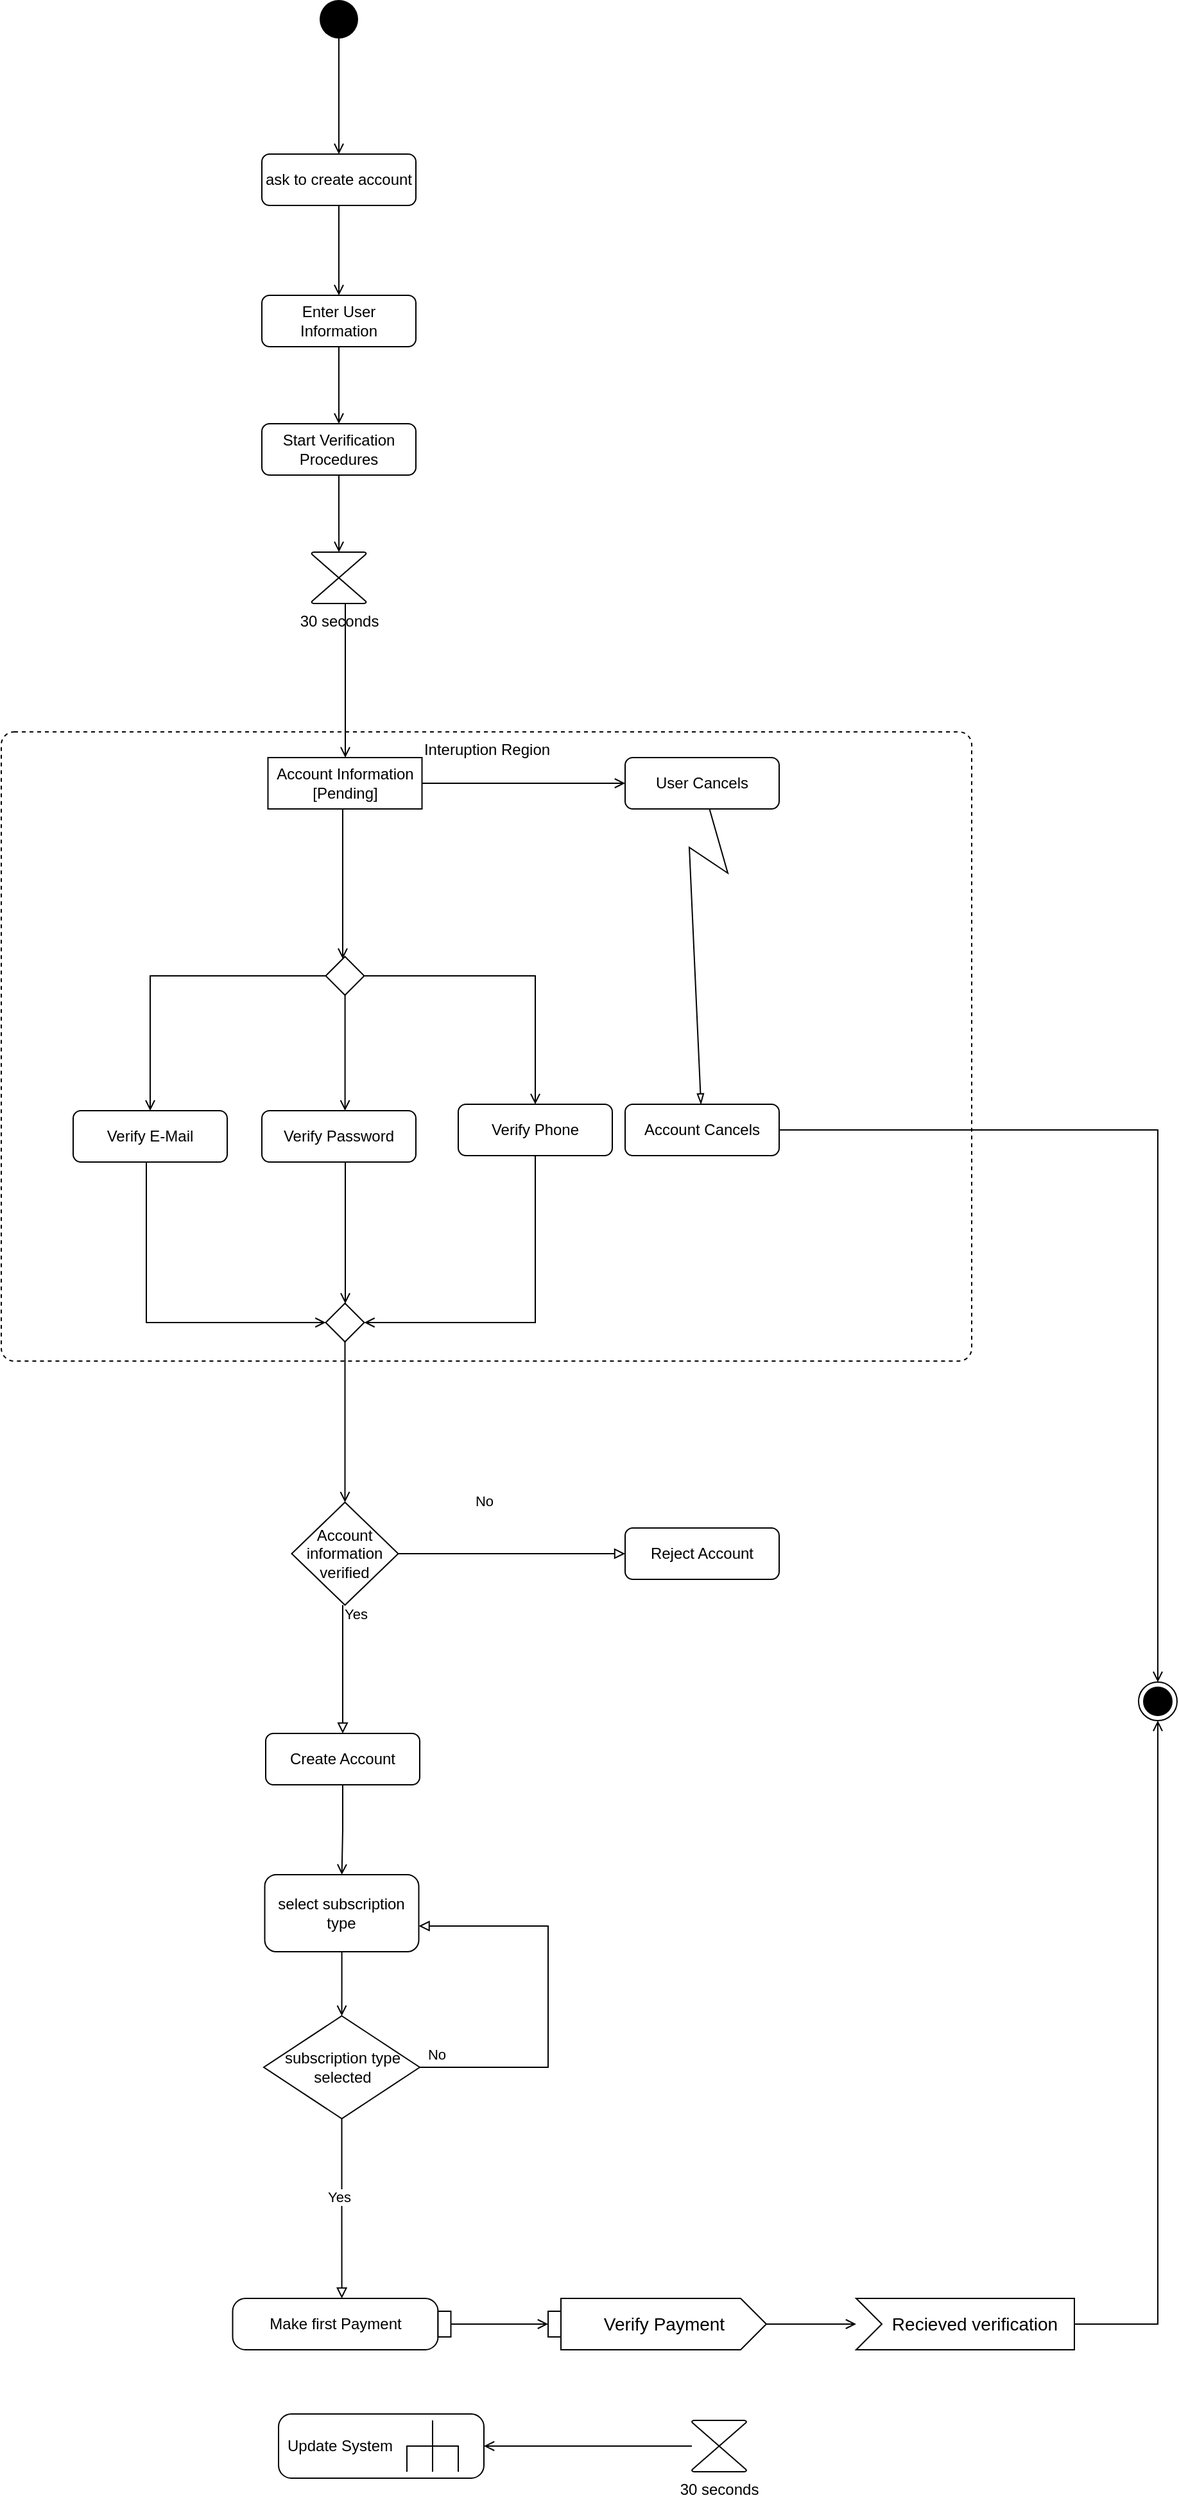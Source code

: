 <mxfile version="20.3.0" type="device"><diagram id="C5RBs43oDa-KdzZeNtuy" name="Page-1"><mxGraphModel dx="1036" dy="1818" grid="1" gridSize="10" guides="1" tooltips="1" connect="1" arrows="1" fold="1" page="1" pageScale="1" pageWidth="827" pageHeight="1169" math="0" shadow="0"><root><mxCell id="WIyWlLk6GJQsqaUBKTNV-0"/><mxCell id="WIyWlLk6GJQsqaUBKTNV-1" parent="WIyWlLk6GJQsqaUBKTNV-0"/><mxCell id="h19XM5_gG8xNwQqYtPG6-4" style="edgeStyle=orthogonalEdgeStyle;rounded=0;orthogonalLoop=1;jettySize=auto;html=1;endArrow=open;endFill=0;" edge="1" parent="WIyWlLk6GJQsqaUBKTNV-1" source="WIyWlLk6GJQsqaUBKTNV-3" target="h19XM5_gG8xNwQqYtPG6-3"><mxGeometry relative="1" as="geometry"/></mxCell><mxCell id="WIyWlLk6GJQsqaUBKTNV-3" value="ask to create account" style="rounded=1;whiteSpace=wrap;html=1;fontSize=12;glass=0;strokeWidth=1;shadow=0;" parent="WIyWlLk6GJQsqaUBKTNV-1" vertex="1"><mxGeometry x="617" y="-130" width="120" height="40" as="geometry"/></mxCell><mxCell id="h19XM5_gG8xNwQqYtPG6-2" style="edgeStyle=orthogonalEdgeStyle;rounded=0;orthogonalLoop=1;jettySize=auto;html=1;endArrow=open;endFill=0;" edge="1" parent="WIyWlLk6GJQsqaUBKTNV-1" source="h19XM5_gG8xNwQqYtPG6-41" target="WIyWlLk6GJQsqaUBKTNV-3"><mxGeometry relative="1" as="geometry"><mxPoint x="54" y="100" as="sourcePoint"/></mxGeometry></mxCell><mxCell id="h19XM5_gG8xNwQqYtPG6-6" style="edgeStyle=orthogonalEdgeStyle;rounded=0;orthogonalLoop=1;jettySize=auto;html=1;endArrow=open;endFill=0;" edge="1" parent="WIyWlLk6GJQsqaUBKTNV-1" source="h19XM5_gG8xNwQqYtPG6-3" target="h19XM5_gG8xNwQqYtPG6-5"><mxGeometry relative="1" as="geometry"/></mxCell><mxCell id="h19XM5_gG8xNwQqYtPG6-3" value="Enter User Information" style="rounded=1;whiteSpace=wrap;html=1;fontSize=12;glass=0;strokeWidth=1;shadow=0;" vertex="1" parent="WIyWlLk6GJQsqaUBKTNV-1"><mxGeometry x="617" y="-20" width="120" height="40" as="geometry"/></mxCell><mxCell id="h19XM5_gG8xNwQqYtPG6-8" style="edgeStyle=orthogonalEdgeStyle;rounded=0;orthogonalLoop=1;jettySize=auto;html=1;endArrow=open;endFill=0;" edge="1" parent="WIyWlLk6GJQsqaUBKTNV-1" source="h19XM5_gG8xNwQqYtPG6-38" target="h19XM5_gG8xNwQqYtPG6-22"><mxGeometry relative="1" as="geometry"><mxPoint x="807" y="900" as="targetPoint"/><Array as="points"><mxPoint x="680" y="450"/><mxPoint x="680" y="450"/></Array></mxGeometry></mxCell><mxCell id="h19XM5_gG8xNwQqYtPG6-39" style="edgeStyle=orthogonalEdgeStyle;rounded=0;orthogonalLoop=1;jettySize=auto;html=1;endArrow=open;endFill=0;" edge="1" parent="WIyWlLk6GJQsqaUBKTNV-1" source="h19XM5_gG8xNwQqYtPG6-48" target="h19XM5_gG8xNwQqYtPG6-38"><mxGeometry relative="1" as="geometry"><Array as="points"><mxPoint x="682" y="280"/><mxPoint x="682" y="280"/></Array></mxGeometry></mxCell><mxCell id="h19XM5_gG8xNwQqYtPG6-51" style="edgeStyle=orthogonalEdgeStyle;rounded=0;orthogonalLoop=1;jettySize=auto;html=1;endArrow=open;endFill=0;" edge="1" parent="WIyWlLk6GJQsqaUBKTNV-1" source="h19XM5_gG8xNwQqYtPG6-5" target="h19XM5_gG8xNwQqYtPG6-48"><mxGeometry relative="1" as="geometry"/></mxCell><mxCell id="h19XM5_gG8xNwQqYtPG6-5" value="Start Verification Procedures" style="rounded=1;whiteSpace=wrap;html=1;fontSize=12;glass=0;strokeWidth=1;shadow=0;" vertex="1" parent="WIyWlLk6GJQsqaUBKTNV-1"><mxGeometry x="617" y="80" width="120" height="40" as="geometry"/></mxCell><mxCell id="h19XM5_gG8xNwQqYtPG6-11" style="edgeStyle=orthogonalEdgeStyle;rounded=0;orthogonalLoop=1;jettySize=auto;html=1;endArrow=block;endFill=0;" edge="1" parent="WIyWlLk6GJQsqaUBKTNV-1" source="h19XM5_gG8xNwQqYtPG6-66" target="h19XM5_gG8xNwQqYtPG6-90"><mxGeometry relative="1" as="geometry"><mxPoint x="621" y="990" as="sourcePoint"/><mxPoint x="577" y="1185" as="targetPoint"/><Array as="points"><mxPoint x="680" y="1050"/><mxPoint x="680" y="1050"/></Array></mxGeometry></mxCell><mxCell id="h19XM5_gG8xNwQqYtPG6-13" value="Yes" style="edgeLabel;html=1;align=center;verticalAlign=middle;resizable=0;points=[];labelBackgroundColor=none;" vertex="1" connectable="0" parent="h19XM5_gG8xNwQqYtPG6-11"><mxGeometry x="-0.302" y="-1" relative="1" as="geometry"><mxPoint x="11" y="-28" as="offset"/></mxGeometry></mxCell><mxCell id="h19XM5_gG8xNwQqYtPG6-12" style="edgeStyle=orthogonalEdgeStyle;rounded=0;orthogonalLoop=1;jettySize=auto;html=1;endArrow=block;endFill=0;" edge="1" parent="WIyWlLk6GJQsqaUBKTNV-1" source="h19XM5_gG8xNwQqYtPG6-66" target="h19XM5_gG8xNwQqYtPG6-10"><mxGeometry relative="1" as="geometry"><mxPoint x="667" y="1040" as="sourcePoint"/><Array as="points"><mxPoint x="840" y="960"/><mxPoint x="840" y="960"/></Array></mxGeometry></mxCell><mxCell id="h19XM5_gG8xNwQqYtPG6-14" value="No" style="edgeLabel;html=1;align=center;verticalAlign=middle;resizable=0;points=[];labelBackgroundColor=none;" vertex="1" connectable="0" parent="h19XM5_gG8xNwQqYtPG6-12"><mxGeometry x="-0.233" y="2" relative="1" as="geometry"><mxPoint x="-2" y="-39" as="offset"/></mxGeometry></mxCell><mxCell id="h19XM5_gG8xNwQqYtPG6-10" value="Reject Account" style="rounded=1;whiteSpace=wrap;html=1;fontSize=12;glass=0;strokeWidth=1;shadow=0;" vertex="1" parent="WIyWlLk6GJQsqaUBKTNV-1"><mxGeometry x="900" y="940" width="120" height="40" as="geometry"/></mxCell><mxCell id="h19XM5_gG8xNwQqYtPG6-18" style="edgeStyle=orthogonalEdgeStyle;rounded=0;orthogonalLoop=1;jettySize=auto;html=1;endArrow=open;endFill=0;" edge="1" parent="WIyWlLk6GJQsqaUBKTNV-1" source="h19XM5_gG8xNwQqYtPG6-22" target="h19XM5_gG8xNwQqYtPG6-24"><mxGeometry relative="1" as="geometry"><mxPoint x="527" y="615" as="targetPoint"/></mxGeometry></mxCell><mxCell id="h19XM5_gG8xNwQqYtPG6-20" style="edgeStyle=orthogonalEdgeStyle;rounded=0;orthogonalLoop=1;jettySize=auto;html=1;endArrow=open;endFill=0;" edge="1" parent="WIyWlLk6GJQsqaUBKTNV-1" source="h19XM5_gG8xNwQqYtPG6-22" target="h19XM5_gG8xNwQqYtPG6-26"><mxGeometry relative="1" as="geometry"><mxPoint x="807" y="615" as="targetPoint"/></mxGeometry></mxCell><mxCell id="h19XM5_gG8xNwQqYtPG6-73" style="edgeStyle=orthogonalEdgeStyle;rounded=0;orthogonalLoop=1;jettySize=auto;html=1;endArrow=open;endFill=0;" edge="1" parent="WIyWlLk6GJQsqaUBKTNV-1" source="h19XM5_gG8xNwQqYtPG6-22" target="h19XM5_gG8xNwQqYtPG6-28"><mxGeometry relative="1" as="geometry"><Array as="points"><mxPoint x="682" y="600"/><mxPoint x="682" y="600"/></Array></mxGeometry></mxCell><mxCell id="h19XM5_gG8xNwQqYtPG6-22" value="" style="rhombus;whiteSpace=wrap;html=1;shadow=0;fontFamily=Helvetica;fontSize=12;align=center;strokeWidth=1;spacing=6;spacingTop=-4;" vertex="1" parent="WIyWlLk6GJQsqaUBKTNV-1"><mxGeometry x="666.75" y="495" width="30" height="30" as="geometry"/></mxCell><mxCell id="h19XM5_gG8xNwQqYtPG6-23" style="edgeStyle=orthogonalEdgeStyle;rounded=0;orthogonalLoop=1;jettySize=auto;html=1;endArrow=open;endFill=0;" edge="1" parent="WIyWlLk6GJQsqaUBKTNV-1" target="h19XM5_gG8xNwQqYtPG6-43" source="h19XM5_gG8xNwQqYtPG6-24"><mxGeometry relative="1" as="geometry"><mxPoint x="527" y="655" as="sourcePoint"/><Array as="points"><mxPoint x="527" y="780"/></Array><mxPoint x="657" y="765" as="targetPoint"/></mxGeometry></mxCell><mxCell id="h19XM5_gG8xNwQqYtPG6-24" value="Verify E-Mail" style="rounded=1;whiteSpace=wrap;html=1;fontSize=12;glass=0;strokeWidth=1;shadow=0;" vertex="1" parent="WIyWlLk6GJQsqaUBKTNV-1"><mxGeometry x="470" y="615" width="120" height="40" as="geometry"/></mxCell><mxCell id="h19XM5_gG8xNwQqYtPG6-25" style="edgeStyle=orthogonalEdgeStyle;rounded=0;orthogonalLoop=1;jettySize=auto;html=1;endArrow=open;endFill=0;" edge="1" parent="WIyWlLk6GJQsqaUBKTNV-1" source="h19XM5_gG8xNwQqYtPG6-26" target="h19XM5_gG8xNwQqYtPG6-43"><mxGeometry relative="1" as="geometry"><Array as="points"><mxPoint x="830" y="780"/></Array><mxPoint x="807" y="655" as="sourcePoint"/><mxPoint x="692" y="765" as="targetPoint"/></mxGeometry></mxCell><mxCell id="h19XM5_gG8xNwQqYtPG6-26" value="Verify Phone" style="rounded=1;whiteSpace=wrap;html=1;fontSize=12;glass=0;strokeWidth=1;shadow=0;" vertex="1" parent="WIyWlLk6GJQsqaUBKTNV-1"><mxGeometry x="770" y="610" width="120" height="40" as="geometry"/></mxCell><mxCell id="h19XM5_gG8xNwQqYtPG6-70" style="edgeStyle=orthogonalEdgeStyle;rounded=0;orthogonalLoop=1;jettySize=auto;html=1;endArrow=open;endFill=0;" edge="1" parent="WIyWlLk6GJQsqaUBKTNV-1" source="h19XM5_gG8xNwQqYtPG6-28" target="h19XM5_gG8xNwQqYtPG6-43"><mxGeometry relative="1" as="geometry"><Array as="points"><mxPoint x="682" y="690"/><mxPoint x="682" y="690"/></Array></mxGeometry></mxCell><mxCell id="h19XM5_gG8xNwQqYtPG6-28" value="Verify Password" style="rounded=1;whiteSpace=wrap;html=1;fontSize=12;glass=0;strokeWidth=1;shadow=0;" vertex="1" parent="WIyWlLk6GJQsqaUBKTNV-1"><mxGeometry x="617" y="615" width="120" height="40" as="geometry"/></mxCell><mxCell id="h19XM5_gG8xNwQqYtPG6-33" style="edgeStyle=orthogonalEdgeStyle;rounded=0;orthogonalLoop=1;jettySize=auto;html=1;endArrow=open;endFill=0;" edge="1" parent="WIyWlLk6GJQsqaUBKTNV-1" source="h19XM5_gG8xNwQqYtPG6-43" target="h19XM5_gG8xNwQqYtPG6-66"><mxGeometry relative="1" as="geometry"><mxPoint x="667" y="920" as="sourcePoint"/><mxPoint x="667" y="940" as="targetPoint"/></mxGeometry></mxCell><mxCell id="h19XM5_gG8xNwQqYtPG6-37" style="edgeStyle=orthogonalEdgeStyle;rounded=0;orthogonalLoop=1;jettySize=auto;html=1;endArrow=open;endFill=0;" edge="1" parent="WIyWlLk6GJQsqaUBKTNV-1" source="h19XM5_gG8xNwQqYtPG6-34" target="h19XM5_gG8xNwQqYtPG6-54"><mxGeometry relative="1" as="geometry"><mxPoint x="910" y="1575" as="targetPoint"/><Array as="points"><mxPoint x="870" y="1655"/><mxPoint x="870" y="1655"/></Array></mxGeometry></mxCell><mxCell id="h19XM5_gG8xNwQqYtPG6-34" value="30 seconds" style="verticalLabelPosition=bottom;verticalAlign=top;html=1;shape=mxgraph.flowchart.collate;labelBackgroundColor=none;fillColor=none;" vertex="1" parent="WIyWlLk6GJQsqaUBKTNV-1"><mxGeometry x="952" y="1635" width="42.5" height="40" as="geometry"/></mxCell><mxCell id="h19XM5_gG8xNwQqYtPG6-55" style="edgeStyle=orthogonalEdgeStyle;rounded=0;orthogonalLoop=1;jettySize=auto;html=1;endArrow=open;endFill=0;" edge="1" parent="WIyWlLk6GJQsqaUBKTNV-1" source="h19XM5_gG8xNwQqYtPG6-38" target="h19XM5_gG8xNwQqYtPG6-53"><mxGeometry relative="1" as="geometry"/></mxCell><mxCell id="h19XM5_gG8xNwQqYtPG6-38" value="Account Information&lt;br&gt;[Pending]" style="rounded=0;whiteSpace=wrap;html=1;labelBackgroundColor=none;fillColor=default;" vertex="1" parent="WIyWlLk6GJQsqaUBKTNV-1"><mxGeometry x="621.75" y="340" width="120" height="40" as="geometry"/></mxCell><mxCell id="h19XM5_gG8xNwQqYtPG6-41" value="" style="ellipse;fillColor=#000000;strokeColor=none;labelBackgroundColor=none;" vertex="1" parent="WIyWlLk6GJQsqaUBKTNV-1"><mxGeometry x="662" y="-250" width="30" height="30" as="geometry"/></mxCell><mxCell id="h19XM5_gG8xNwQqYtPG6-43" value="" style="rhombus;labelBackgroundColor=none;fillColor=default;" vertex="1" parent="WIyWlLk6GJQsqaUBKTNV-1"><mxGeometry x="666.75" y="765" width="30" height="30" as="geometry"/></mxCell><mxCell id="h19XM5_gG8xNwQqYtPG6-48" value="30 seconds" style="verticalLabelPosition=bottom;verticalAlign=top;html=1;shape=mxgraph.flowchart.collate;labelBackgroundColor=none;fillColor=none;" vertex="1" parent="WIyWlLk6GJQsqaUBKTNV-1"><mxGeometry x="655.75" y="180" width="42.5" height="40" as="geometry"/></mxCell><mxCell id="h19XM5_gG8xNwQqYtPG6-53" value="User Cancels" style="rounded=1;whiteSpace=wrap;html=1;fontSize=12;glass=0;strokeWidth=1;shadow=0;" vertex="1" parent="WIyWlLk6GJQsqaUBKTNV-1"><mxGeometry x="900" y="340" width="120" height="40" as="geometry"/></mxCell><mxCell id="h19XM5_gG8xNwQqYtPG6-54" value="Update System" style="shape=mxgraph.uml25.behaviorAction;html=1;rounded=1;absoluteArcSize=1;arcSize=10;align=left;spacingLeft=5;labelBackgroundColor=none;fillColor=default;" vertex="1" parent="WIyWlLk6GJQsqaUBKTNV-1"><mxGeometry x="630" y="1630" width="160" height="50" as="geometry"/></mxCell><mxCell id="h19XM5_gG8xNwQqYtPG6-59" value="" style="endArrow=blockThin;html=1;rounded=0;endFill=0;" edge="1" parent="WIyWlLk6GJQsqaUBKTNV-1" source="h19XM5_gG8xNwQqYtPG6-53" target="h19XM5_gG8xNwQqYtPG6-60"><mxGeometry width="50" height="50" relative="1" as="geometry"><mxPoint x="590" y="360" as="sourcePoint"/><mxPoint x="940" y="470" as="targetPoint"/><Array as="points"><mxPoint x="980" y="430"/><mxPoint x="950" y="410"/></Array></mxGeometry></mxCell><mxCell id="h19XM5_gG8xNwQqYtPG6-63" style="edgeStyle=orthogonalEdgeStyle;rounded=0;orthogonalLoop=1;jettySize=auto;html=1;endArrow=open;endFill=0;" edge="1" parent="WIyWlLk6GJQsqaUBKTNV-1" source="h19XM5_gG8xNwQqYtPG6-60" target="h19XM5_gG8xNwQqYtPG6-62"><mxGeometry relative="1" as="geometry"/></mxCell><mxCell id="h19XM5_gG8xNwQqYtPG6-60" value="Account Cancels" style="rounded=1;whiteSpace=wrap;html=1;fontSize=12;glass=0;strokeWidth=1;shadow=0;" vertex="1" parent="WIyWlLk6GJQsqaUBKTNV-1"><mxGeometry x="900" y="610" width="120" height="40" as="geometry"/></mxCell><mxCell id="h19XM5_gG8xNwQqYtPG6-62" value="" style="ellipse;html=1;shape=endState;fillColor=strokeColor;labelBackgroundColor=none;" vertex="1" parent="WIyWlLk6GJQsqaUBKTNV-1"><mxGeometry x="1300" y="1060" width="30" height="30" as="geometry"/></mxCell><mxCell id="h19XM5_gG8xNwQqYtPG6-66" value="Account information verified" style="strokeWidth=1;html=1;shape=mxgraph.flowchart.decision;whiteSpace=wrap;labelBackgroundColor=none;fillColor=default;" vertex="1" parent="WIyWlLk6GJQsqaUBKTNV-1"><mxGeometry x="640.25" y="920" width="83" height="80" as="geometry"/></mxCell><mxCell id="h19XM5_gG8xNwQqYtPG6-76" style="edgeStyle=orthogonalEdgeStyle;rounded=0;orthogonalLoop=1;jettySize=auto;html=1;endArrow=open;endFill=0;" edge="1" parent="WIyWlLk6GJQsqaUBKTNV-1" source="h19XM5_gG8xNwQqYtPG6-74" target="h19XM5_gG8xNwQqYtPG6-75"><mxGeometry relative="1" as="geometry"/></mxCell><mxCell id="h19XM5_gG8xNwQqYtPG6-74" value="select subscription type" style="rounded=1;whiteSpace=wrap;html=1;labelBackgroundColor=none;strokeWidth=1;fillColor=default;" vertex="1" parent="WIyWlLk6GJQsqaUBKTNV-1"><mxGeometry x="619.25" y="1210" width="120" height="60" as="geometry"/></mxCell><mxCell id="h19XM5_gG8xNwQqYtPG6-77" style="edgeStyle=orthogonalEdgeStyle;rounded=0;orthogonalLoop=1;jettySize=auto;html=1;endArrow=block;endFill=0;" edge="1" parent="WIyWlLk6GJQsqaUBKTNV-1" source="h19XM5_gG8xNwQqYtPG6-75" target="h19XM5_gG8xNwQqYtPG6-74"><mxGeometry relative="1" as="geometry"><Array as="points"><mxPoint x="840" y="1360"/><mxPoint x="840" y="1250"/></Array></mxGeometry></mxCell><mxCell id="h19XM5_gG8xNwQqYtPG6-78" value="No" style="edgeLabel;html=1;align=center;verticalAlign=middle;resizable=0;points=[];" vertex="1" connectable="0" parent="h19XM5_gG8xNwQqYtPG6-77"><mxGeometry x="-0.593" y="1" relative="1" as="geometry"><mxPoint x="-50" y="-9" as="offset"/></mxGeometry></mxCell><mxCell id="h19XM5_gG8xNwQqYtPG6-79" style="edgeStyle=orthogonalEdgeStyle;rounded=0;orthogonalLoop=1;jettySize=auto;html=1;endArrow=block;endFill=0;" edge="1" parent="WIyWlLk6GJQsqaUBKTNV-1" source="h19XM5_gG8xNwQqYtPG6-75" target="h19XM5_gG8xNwQqYtPG6-82"><mxGeometry relative="1" as="geometry"><mxPoint x="677" y="1450" as="targetPoint"/></mxGeometry></mxCell><mxCell id="h19XM5_gG8xNwQqYtPG6-80" value="Yes" style="edgeLabel;html=1;align=center;verticalAlign=middle;resizable=0;points=[];" vertex="1" connectable="0" parent="h19XM5_gG8xNwQqYtPG6-79"><mxGeometry x="-0.396" y="2" relative="1" as="geometry"><mxPoint x="-5" y="18" as="offset"/></mxGeometry></mxCell><mxCell id="h19XM5_gG8xNwQqYtPG6-75" value="subscription type selected" style="strokeWidth=1;html=1;shape=mxgraph.flowchart.decision;whiteSpace=wrap;labelBackgroundColor=none;fillColor=default;" vertex="1" parent="WIyWlLk6GJQsqaUBKTNV-1"><mxGeometry x="618.5" y="1320" width="121.5" height="80" as="geometry"/></mxCell><mxCell id="h19XM5_gG8xNwQqYtPG6-81" value="Interuption Region" style="html=1;align=center;verticalAlign=top;rounded=1;absoluteArcSize=1;arcSize=20;dashed=1;labelBackgroundColor=none;strokeWidth=1;fillColor=none;" vertex="1" parent="WIyWlLk6GJQsqaUBKTNV-1"><mxGeometry x="414" y="320" width="756" height="490" as="geometry"/></mxCell><mxCell id="h19XM5_gG8xNwQqYtPG6-86" style="edgeStyle=orthogonalEdgeStyle;rounded=0;orthogonalLoop=1;jettySize=auto;html=1;endArrow=open;endFill=0;" edge="1" parent="WIyWlLk6GJQsqaUBKTNV-1" source="h19XM5_gG8xNwQqYtPG6-82" target="h19XM5_gG8xNwQqYtPG6-85"><mxGeometry relative="1" as="geometry"><mxPoint x="830" y="1570" as="targetPoint"/></mxGeometry></mxCell><mxCell id="h19XM5_gG8xNwQqYtPG6-82" value="Make first Payment" style="shape=mxgraph.uml25.action;html=1;align=center;verticalAlign=middle;absoluteArcSize=1;arcSize=10;dashed=0;spacingRight=10;labelBackgroundColor=none;strokeWidth=1;fillColor=default;" vertex="1" parent="WIyWlLk6GJQsqaUBKTNV-1"><mxGeometry x="594.25" y="1540" width="170" height="40" as="geometry"/></mxCell><mxCell id="h19XM5_gG8xNwQqYtPG6-89" style="edgeStyle=orthogonalEdgeStyle;rounded=0;orthogonalLoop=1;jettySize=auto;html=1;endArrow=open;endFill=0;" edge="1" parent="WIyWlLk6GJQsqaUBKTNV-1" source="h19XM5_gG8xNwQqYtPG6-84" target="h19XM5_gG8xNwQqYtPG6-87"><mxGeometry relative="1" as="geometry"/></mxCell><mxCell id="h19XM5_gG8xNwQqYtPG6-84" value="Verify Payment" style="html=1;shape=mxgraph.infographic.ribbonSimple;notch1=0;notch2=20;align=center;verticalAlign=middle;fontSize=14;fontStyle=0;fillColor=#FFFFFF;labelBackgroundColor=none;strokeWidth=1;" vertex="1" parent="WIyWlLk6GJQsqaUBKTNV-1"><mxGeometry x="850" y="1540" width="160" height="40" as="geometry"/></mxCell><mxCell id="h19XM5_gG8xNwQqYtPG6-85" value="" style="rounded=0;whiteSpace=wrap;html=1;labelBackgroundColor=none;strokeWidth=1;fillColor=default;" vertex="1" parent="WIyWlLk6GJQsqaUBKTNV-1"><mxGeometry x="840" y="1550" width="10" height="20" as="geometry"/></mxCell><mxCell id="h19XM5_gG8xNwQqYtPG6-92" style="edgeStyle=orthogonalEdgeStyle;rounded=0;orthogonalLoop=1;jettySize=auto;html=1;endArrow=open;endFill=0;" edge="1" parent="WIyWlLk6GJQsqaUBKTNV-1" source="h19XM5_gG8xNwQqYtPG6-87" target="h19XM5_gG8xNwQqYtPG6-62"><mxGeometry relative="1" as="geometry"/></mxCell><mxCell id="h19XM5_gG8xNwQqYtPG6-87" value="Recieved verification" style="html=1;shape=mxgraph.infographic.ribbonSimple;notch1=20;notch2=0;align=center;verticalAlign=middle;fontSize=14;fontStyle=0;fillColor=#FFFFFF;flipH=0;spacingRight=0;spacingLeft=14;labelBackgroundColor=none;strokeWidth=1;" vertex="1" parent="WIyWlLk6GJQsqaUBKTNV-1"><mxGeometry x="1080" y="1540" width="170" height="40" as="geometry"/></mxCell><mxCell id="h19XM5_gG8xNwQqYtPG6-91" style="edgeStyle=orthogonalEdgeStyle;rounded=0;orthogonalLoop=1;jettySize=auto;html=1;endArrow=open;endFill=0;" edge="1" parent="WIyWlLk6GJQsqaUBKTNV-1" source="h19XM5_gG8xNwQqYtPG6-90" target="h19XM5_gG8xNwQqYtPG6-74"><mxGeometry relative="1" as="geometry"/></mxCell><mxCell id="h19XM5_gG8xNwQqYtPG6-90" value="Create Account" style="rounded=1;whiteSpace=wrap;html=1;fontSize=12;glass=0;strokeWidth=1;shadow=0;" vertex="1" parent="WIyWlLk6GJQsqaUBKTNV-1"><mxGeometry x="620" y="1100" width="120" height="40" as="geometry"/></mxCell></root></mxGraphModel></diagram></mxfile>